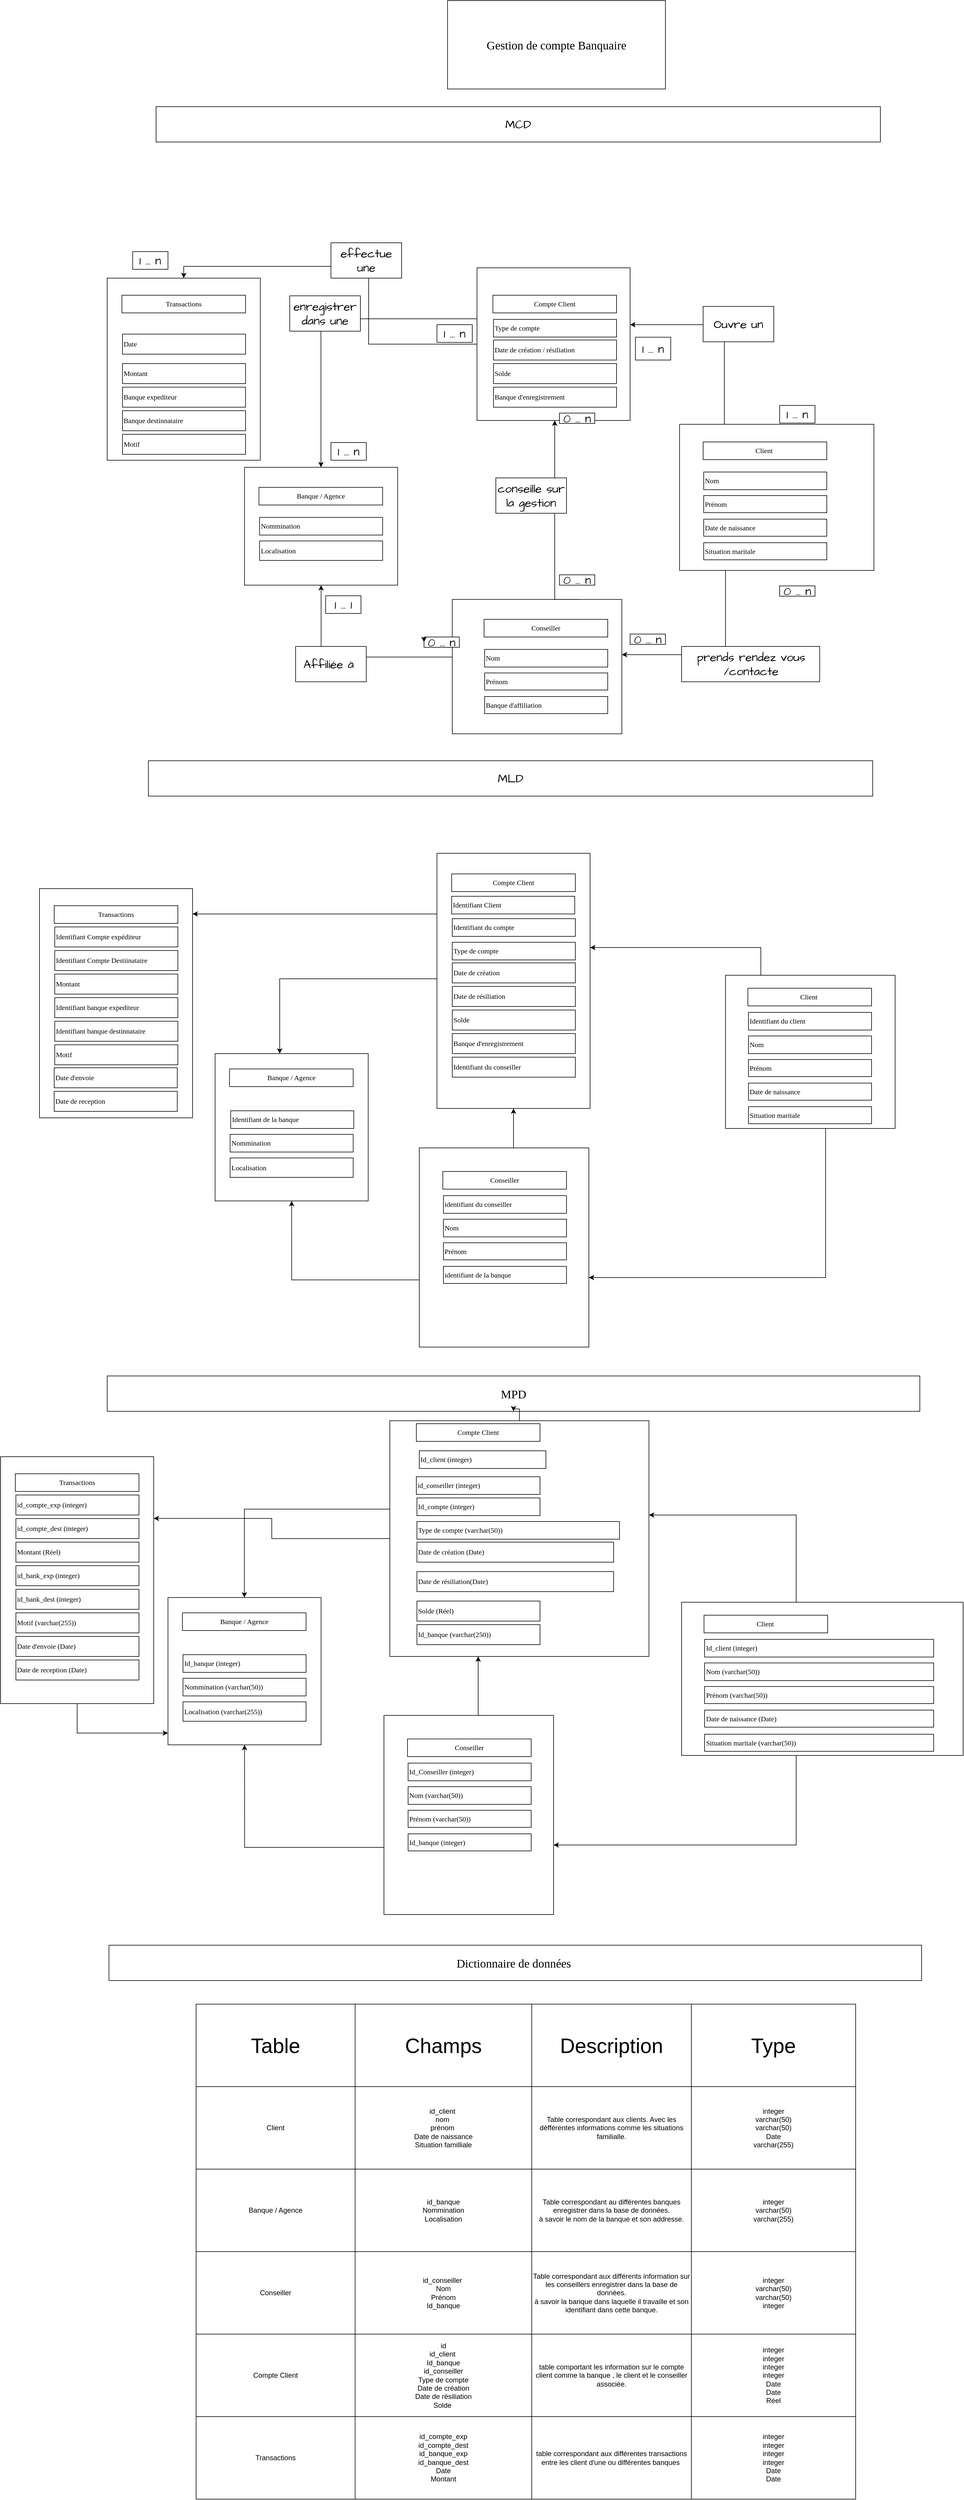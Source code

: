 <mxfile version="22.0.3" type="device">
  <diagram name="Page-1" id="zSlbWLtohsy82lPIaHCv">
    <mxGraphModel dx="3217" dy="2642" grid="1" gridSize="10" guides="1" tooltips="1" connect="1" arrows="1" fold="1" page="1" pageScale="1" pageWidth="827" pageHeight="1169" math="0" shadow="0">
      <root>
        <mxCell id="0" />
        <mxCell id="1" parent="0" />
        <mxCell id="2LoijQER2AwYKau-_3pd-1" value="" style="rounded=0;whiteSpace=wrap;html=1;align=left;" parent="1" vertex="1">
          <mxGeometry x="263.25" y="152" width="260" height="200" as="geometry" />
        </mxCell>
        <mxCell id="2LoijQER2AwYKau-_3pd-2" value="Banque / Agence" style="rounded=0;whiteSpace=wrap;html=1;fontFamily=Verdana;" parent="1" vertex="1">
          <mxGeometry x="287.75" y="186" width="210" height="30" as="geometry" />
        </mxCell>
        <mxCell id="2LoijQER2AwYKau-_3pd-4" value="Nommination" style="rounded=0;whiteSpace=wrap;html=1;align=left;fontFamily=Verdana;" parent="1" vertex="1">
          <mxGeometry x="288.75" y="237" width="209" height="30" as="geometry" />
        </mxCell>
        <mxCell id="2LoijQER2AwYKau-_3pd-5" value="Localisation" style="rounded=0;whiteSpace=wrap;html=1;align=left;fontFamily=Verdana;" parent="1" vertex="1">
          <mxGeometry x="288.75" y="277" width="209" height="33" as="geometry" />
        </mxCell>
        <mxCell id="2LoijQER2AwYKau-_3pd-6" value="" style="rounded=0;whiteSpace=wrap;html=1;align=left;" parent="1" vertex="1">
          <mxGeometry x="1002" y="79" width="330" height="248" as="geometry" />
        </mxCell>
        <mxCell id="2LoijQER2AwYKau-_3pd-8" value="Client&amp;nbsp;" style="rounded=0;whiteSpace=wrap;html=1;fontFamily=Verdana;" parent="1" vertex="1">
          <mxGeometry x="1042" y="109" width="210" height="30" as="geometry" />
        </mxCell>
        <mxCell id="2LoijQER2AwYKau-_3pd-10" value="Nom" style="rounded=0;whiteSpace=wrap;html=1;align=left;fontFamily=Verdana;" parent="1" vertex="1">
          <mxGeometry x="1043" y="160" width="209" height="30" as="geometry" />
        </mxCell>
        <mxCell id="2LoijQER2AwYKau-_3pd-12" value="Prénom" style="rounded=0;whiteSpace=wrap;html=1;align=left;fontFamily=Verdana;" parent="1" vertex="1">
          <mxGeometry x="1043" y="200" width="209" height="29" as="geometry" />
        </mxCell>
        <mxCell id="2LoijQER2AwYKau-_3pd-24" value="MLD" style="rounded=0;whiteSpace=wrap;html=1;hachureGap=4;fontFamily=Architects Daughter;fontSource=https%3A%2F%2Ffonts.googleapis.com%2Fcss%3Ffamily%3DArchitects%2BDaughter;fontSize=20;" parent="1" vertex="1">
          <mxGeometry x="100" y="650" width="1230" height="60" as="geometry" />
        </mxCell>
        <mxCell id="2LoijQER2AwYKau-_3pd-68" value="MPD" style="rounded=0;whiteSpace=wrap;html=1;hachureGap=4;fontFamily=Verdana;fontSize=20;" parent="1" vertex="1">
          <mxGeometry x="30" y="1694" width="1380" height="60" as="geometry" />
        </mxCell>
        <mxCell id="2LoijQER2AwYKau-_3pd-103" value="Gestion de compte Banquaire" style="rounded=0;whiteSpace=wrap;html=1;hachureGap=4;fontFamily=Verdana;fontSize=20;" parent="1" vertex="1">
          <mxGeometry x="608" y="-640" width="370" height="150" as="geometry" />
        </mxCell>
        <mxCell id="2LoijQER2AwYKau-_3pd-104" value="" style="shape=table;startSize=0;container=1;collapsible=0;childLayout=tableLayout;" parent="1" vertex="1">
          <mxGeometry x="181" y="2760" width="1120" height="840" as="geometry" />
        </mxCell>
        <mxCell id="2LoijQER2AwYKau-_3pd-105" value="" style="shape=tableRow;horizontal=0;startSize=0;swimlaneHead=0;swimlaneBody=0;strokeColor=inherit;top=0;left=0;bottom=0;right=0;collapsible=0;dropTarget=0;fillColor=none;points=[[0,0.5],[1,0.5]];portConstraint=eastwest;" parent="2LoijQER2AwYKau-_3pd-104" vertex="1">
          <mxGeometry width="1120" height="140" as="geometry" />
        </mxCell>
        <mxCell id="2LoijQER2AwYKau-_3pd-106" value="Table" style="shape=partialRectangle;html=1;whiteSpace=wrap;connectable=0;strokeColor=inherit;overflow=hidden;fillColor=none;top=0;left=0;bottom=0;right=0;pointerEvents=1;fontSize=35;" parent="2LoijQER2AwYKau-_3pd-105" vertex="1">
          <mxGeometry width="270" height="140" as="geometry">
            <mxRectangle width="270" height="140" as="alternateBounds" />
          </mxGeometry>
        </mxCell>
        <mxCell id="2LoijQER2AwYKau-_3pd-107" value="Champs" style="shape=partialRectangle;html=1;whiteSpace=wrap;connectable=0;strokeColor=inherit;overflow=hidden;fillColor=none;top=0;left=0;bottom=0;right=0;pointerEvents=1;fontSize=35;" parent="2LoijQER2AwYKau-_3pd-105" vertex="1">
          <mxGeometry x="270" width="300" height="140" as="geometry">
            <mxRectangle width="300" height="140" as="alternateBounds" />
          </mxGeometry>
        </mxCell>
        <mxCell id="2LoijQER2AwYKau-_3pd-108" value="Description" style="shape=partialRectangle;html=1;whiteSpace=wrap;connectable=0;strokeColor=inherit;overflow=hidden;fillColor=none;top=0;left=0;bottom=0;right=0;pointerEvents=1;fontSize=35;" parent="2LoijQER2AwYKau-_3pd-105" vertex="1">
          <mxGeometry x="570" width="271" height="140" as="geometry">
            <mxRectangle width="271" height="140" as="alternateBounds" />
          </mxGeometry>
        </mxCell>
        <mxCell id="2LoijQER2AwYKau-_3pd-109" value="Type" style="shape=partialRectangle;html=1;whiteSpace=wrap;connectable=0;strokeColor=inherit;overflow=hidden;fillColor=none;top=0;left=0;bottom=0;right=0;pointerEvents=1;fontSize=35;" parent="2LoijQER2AwYKau-_3pd-105" vertex="1">
          <mxGeometry x="841" width="279" height="140" as="geometry">
            <mxRectangle width="279" height="140" as="alternateBounds" />
          </mxGeometry>
        </mxCell>
        <mxCell id="2LoijQER2AwYKau-_3pd-110" value="" style="shape=tableRow;horizontal=0;startSize=0;swimlaneHead=0;swimlaneBody=0;strokeColor=inherit;top=0;left=0;bottom=0;right=0;collapsible=0;dropTarget=0;fillColor=none;points=[[0,0.5],[1,0.5]];portConstraint=eastwest;" parent="2LoijQER2AwYKau-_3pd-104" vertex="1">
          <mxGeometry y="140" width="1120" height="140" as="geometry" />
        </mxCell>
        <mxCell id="2LoijQER2AwYKau-_3pd-111" value="Client" style="shape=partialRectangle;html=1;whiteSpace=wrap;connectable=0;strokeColor=inherit;overflow=hidden;fillColor=none;top=0;left=0;bottom=0;right=0;pointerEvents=1;" parent="2LoijQER2AwYKau-_3pd-110" vertex="1">
          <mxGeometry width="270" height="140" as="geometry">
            <mxRectangle width="270" height="140" as="alternateBounds" />
          </mxGeometry>
        </mxCell>
        <mxCell id="2LoijQER2AwYKau-_3pd-112" value="id_client&amp;nbsp;&lt;br&gt;nom&amp;nbsp;&lt;br&gt;prénom&amp;nbsp;&lt;br&gt;Date de naissance&lt;br&gt;Situation familliale" style="shape=partialRectangle;html=1;whiteSpace=wrap;connectable=0;strokeColor=inherit;overflow=hidden;fillColor=none;top=0;left=0;bottom=0;right=0;pointerEvents=1;" parent="2LoijQER2AwYKau-_3pd-110" vertex="1">
          <mxGeometry x="270" width="300" height="140" as="geometry">
            <mxRectangle width="300" height="140" as="alternateBounds" />
          </mxGeometry>
        </mxCell>
        <mxCell id="2LoijQER2AwYKau-_3pd-113" value="Table correspondant aux clients. Avec les défférentes informations comme les situations familialle." style="shape=partialRectangle;html=1;whiteSpace=wrap;connectable=0;strokeColor=inherit;overflow=hidden;fillColor=none;top=0;left=0;bottom=0;right=0;pointerEvents=1;" parent="2LoijQER2AwYKau-_3pd-110" vertex="1">
          <mxGeometry x="570" width="271" height="140" as="geometry">
            <mxRectangle width="271" height="140" as="alternateBounds" />
          </mxGeometry>
        </mxCell>
        <mxCell id="2LoijQER2AwYKau-_3pd-114" value="integer&lt;br&gt;varchar(50)&lt;br&gt;varchar(50)&lt;br&gt;Date&lt;br&gt;varchar(255)" style="shape=partialRectangle;html=1;whiteSpace=wrap;connectable=0;strokeColor=inherit;overflow=hidden;fillColor=none;top=0;left=0;bottom=0;right=0;pointerEvents=1;" parent="2LoijQER2AwYKau-_3pd-110" vertex="1">
          <mxGeometry x="841" width="279" height="140" as="geometry">
            <mxRectangle width="279" height="140" as="alternateBounds" />
          </mxGeometry>
        </mxCell>
        <mxCell id="2LoijQER2AwYKau-_3pd-115" value="" style="shape=tableRow;horizontal=0;startSize=0;swimlaneHead=0;swimlaneBody=0;strokeColor=inherit;top=0;left=0;bottom=0;right=0;collapsible=0;dropTarget=0;fillColor=none;points=[[0,0.5],[1,0.5]];portConstraint=eastwest;" parent="2LoijQER2AwYKau-_3pd-104" vertex="1">
          <mxGeometry y="280" width="1120" height="140" as="geometry" />
        </mxCell>
        <mxCell id="2LoijQER2AwYKau-_3pd-116" value="Banque / Agence" style="shape=partialRectangle;html=1;whiteSpace=wrap;connectable=0;strokeColor=inherit;overflow=hidden;fillColor=none;top=0;left=0;bottom=0;right=0;pointerEvents=1;" parent="2LoijQER2AwYKau-_3pd-115" vertex="1">
          <mxGeometry width="270" height="140" as="geometry">
            <mxRectangle width="270" height="140" as="alternateBounds" />
          </mxGeometry>
        </mxCell>
        <mxCell id="2LoijQER2AwYKau-_3pd-117" value="id_banque&lt;br&gt;Nommination&lt;br&gt;Localisation" style="shape=partialRectangle;html=1;whiteSpace=wrap;connectable=0;strokeColor=inherit;overflow=hidden;fillColor=none;top=0;left=0;bottom=0;right=0;pointerEvents=1;" parent="2LoijQER2AwYKau-_3pd-115" vertex="1">
          <mxGeometry x="270" width="300" height="140" as="geometry">
            <mxRectangle width="300" height="140" as="alternateBounds" />
          </mxGeometry>
        </mxCell>
        <mxCell id="2LoijQER2AwYKau-_3pd-118" value="Table correspondant au différentes banques enregistrer dans la base de données.&lt;br&gt;à savoir le nom de la banque et son addresse." style="shape=partialRectangle;html=1;whiteSpace=wrap;connectable=0;strokeColor=inherit;overflow=hidden;fillColor=none;top=0;left=0;bottom=0;right=0;pointerEvents=1;" parent="2LoijQER2AwYKau-_3pd-115" vertex="1">
          <mxGeometry x="570" width="271" height="140" as="geometry">
            <mxRectangle width="271" height="140" as="alternateBounds" />
          </mxGeometry>
        </mxCell>
        <mxCell id="2LoijQER2AwYKau-_3pd-119" value="integer&lt;br&gt;varchar(50)&lt;br&gt;varchar(255)" style="shape=partialRectangle;html=1;whiteSpace=wrap;connectable=0;strokeColor=inherit;overflow=hidden;fillColor=none;top=0;left=0;bottom=0;right=0;pointerEvents=1;" parent="2LoijQER2AwYKau-_3pd-115" vertex="1">
          <mxGeometry x="841" width="279" height="140" as="geometry">
            <mxRectangle width="279" height="140" as="alternateBounds" />
          </mxGeometry>
        </mxCell>
        <mxCell id="2LoijQER2AwYKau-_3pd-120" value="" style="shape=tableRow;horizontal=0;startSize=0;swimlaneHead=0;swimlaneBody=0;strokeColor=inherit;top=0;left=0;bottom=0;right=0;collapsible=0;dropTarget=0;fillColor=none;points=[[0,0.5],[1,0.5]];portConstraint=eastwest;" parent="2LoijQER2AwYKau-_3pd-104" vertex="1">
          <mxGeometry y="420" width="1120" height="140" as="geometry" />
        </mxCell>
        <mxCell id="2LoijQER2AwYKau-_3pd-121" value="Conseiller" style="shape=partialRectangle;html=1;whiteSpace=wrap;connectable=0;strokeColor=inherit;overflow=hidden;fillColor=none;top=0;left=0;bottom=0;right=0;pointerEvents=1;" parent="2LoijQER2AwYKau-_3pd-120" vertex="1">
          <mxGeometry width="270" height="140" as="geometry">
            <mxRectangle width="270" height="140" as="alternateBounds" />
          </mxGeometry>
        </mxCell>
        <mxCell id="2LoijQER2AwYKau-_3pd-122" value="id_conseiller&amp;nbsp;&lt;br&gt;Nom&lt;br&gt;Prénom&lt;br&gt;Id_banque" style="shape=partialRectangle;html=1;whiteSpace=wrap;connectable=0;strokeColor=inherit;overflow=hidden;fillColor=none;top=0;left=0;bottom=0;right=0;pointerEvents=1;" parent="2LoijQER2AwYKau-_3pd-120" vertex="1">
          <mxGeometry x="270" width="300" height="140" as="geometry">
            <mxRectangle width="300" height="140" as="alternateBounds" />
          </mxGeometry>
        </mxCell>
        <mxCell id="2LoijQER2AwYKau-_3pd-123" value="Table correspondant aux différents information sur les conseillers enregistrer dans la base de données.&lt;br&gt;à savoir la banque dans laquelle il travaille et son identifiant dans cette banque." style="shape=partialRectangle;html=1;whiteSpace=wrap;connectable=0;strokeColor=inherit;overflow=hidden;fillColor=none;top=0;left=0;bottom=0;right=0;pointerEvents=1;" parent="2LoijQER2AwYKau-_3pd-120" vertex="1">
          <mxGeometry x="570" width="271" height="140" as="geometry">
            <mxRectangle width="271" height="140" as="alternateBounds" />
          </mxGeometry>
        </mxCell>
        <mxCell id="2LoijQER2AwYKau-_3pd-124" value="integer&lt;br&gt;varchar(50)&lt;br&gt;varchar(50)&lt;br&gt;integer" style="shape=partialRectangle;html=1;whiteSpace=wrap;connectable=0;strokeColor=inherit;overflow=hidden;fillColor=none;top=0;left=0;bottom=0;right=0;pointerEvents=1;" parent="2LoijQER2AwYKau-_3pd-120" vertex="1">
          <mxGeometry x="841" width="279" height="140" as="geometry">
            <mxRectangle width="279" height="140" as="alternateBounds" />
          </mxGeometry>
        </mxCell>
        <mxCell id="2LoijQER2AwYKau-_3pd-125" value="" style="shape=tableRow;horizontal=0;startSize=0;swimlaneHead=0;swimlaneBody=0;strokeColor=inherit;top=0;left=0;bottom=0;right=0;collapsible=0;dropTarget=0;fillColor=none;points=[[0,0.5],[1,0.5]];portConstraint=eastwest;" parent="2LoijQER2AwYKau-_3pd-104" vertex="1">
          <mxGeometry y="560" width="1120" height="140" as="geometry" />
        </mxCell>
        <mxCell id="2LoijQER2AwYKau-_3pd-126" value="Compte Client" style="shape=partialRectangle;html=1;whiteSpace=wrap;connectable=0;strokeColor=inherit;overflow=hidden;fillColor=none;top=0;left=0;bottom=0;right=0;pointerEvents=1;" parent="2LoijQER2AwYKau-_3pd-125" vertex="1">
          <mxGeometry width="270" height="140" as="geometry">
            <mxRectangle width="270" height="140" as="alternateBounds" />
          </mxGeometry>
        </mxCell>
        <mxCell id="2LoijQER2AwYKau-_3pd-127" value="id&lt;br&gt;id_client&amp;nbsp;&lt;br style=&quot;border-color: var(--border-color);&quot;&gt;Id_banque&lt;br&gt;id_conseiller&lt;br style=&quot;border-color: var(--border-color);&quot;&gt;Type de compte&lt;br style=&quot;border-color: var(--border-color);&quot;&gt;Date de création&lt;br style=&quot;border-color: var(--border-color);&quot;&gt;Date de résiliation&lt;br style=&quot;border-color: var(--border-color);&quot;&gt;Solde&amp;nbsp;" style="shape=partialRectangle;html=1;whiteSpace=wrap;connectable=0;strokeColor=inherit;overflow=hidden;fillColor=none;top=0;left=0;bottom=0;right=0;pointerEvents=1;" parent="2LoijQER2AwYKau-_3pd-125" vertex="1">
          <mxGeometry x="270" width="300" height="140" as="geometry">
            <mxRectangle width="300" height="140" as="alternateBounds" />
          </mxGeometry>
        </mxCell>
        <mxCell id="2LoijQER2AwYKau-_3pd-128" value="table comportant les information sur le compte client comme la banque , le client et le conseiller associée." style="shape=partialRectangle;html=1;whiteSpace=wrap;connectable=0;strokeColor=inherit;overflow=hidden;fillColor=none;top=0;left=0;bottom=0;right=0;pointerEvents=1;" parent="2LoijQER2AwYKau-_3pd-125" vertex="1">
          <mxGeometry x="570" width="271" height="140" as="geometry">
            <mxRectangle width="271" height="140" as="alternateBounds" />
          </mxGeometry>
        </mxCell>
        <mxCell id="2LoijQER2AwYKau-_3pd-129" value="integer&lt;br&gt;integer&lt;br&gt;integer&lt;br&gt;integer&lt;br&gt;Date&lt;br&gt;Date&lt;br&gt;Réel" style="shape=partialRectangle;html=1;whiteSpace=wrap;connectable=0;strokeColor=inherit;overflow=hidden;fillColor=none;top=0;left=0;bottom=0;right=0;pointerEvents=1;" parent="2LoijQER2AwYKau-_3pd-125" vertex="1">
          <mxGeometry x="841" width="279" height="140" as="geometry">
            <mxRectangle width="279" height="140" as="alternateBounds" />
          </mxGeometry>
        </mxCell>
        <mxCell id="2LoijQER2AwYKau-_3pd-435" style="shape=tableRow;horizontal=0;startSize=0;swimlaneHead=0;swimlaneBody=0;strokeColor=inherit;top=0;left=0;bottom=0;right=0;collapsible=0;dropTarget=0;fillColor=none;points=[[0,0.5],[1,0.5]];portConstraint=eastwest;" parent="2LoijQER2AwYKau-_3pd-104" vertex="1">
          <mxGeometry y="700" width="1120" height="140" as="geometry" />
        </mxCell>
        <mxCell id="2LoijQER2AwYKau-_3pd-436" value="Transactions" style="shape=partialRectangle;html=1;whiteSpace=wrap;connectable=0;strokeColor=inherit;overflow=hidden;fillColor=none;top=0;left=0;bottom=0;right=0;pointerEvents=1;" parent="2LoijQER2AwYKau-_3pd-435" vertex="1">
          <mxGeometry width="270" height="140" as="geometry">
            <mxRectangle width="270" height="140" as="alternateBounds" />
          </mxGeometry>
        </mxCell>
        <mxCell id="2LoijQER2AwYKau-_3pd-437" value="id_compte_exp&lt;br&gt;id_compte_dest&lt;br&gt;id_banque_exp&lt;br&gt;id_banque_dest&lt;br&gt;Date&lt;br&gt;Montant" style="shape=partialRectangle;html=1;whiteSpace=wrap;connectable=0;strokeColor=inherit;overflow=hidden;fillColor=none;top=0;left=0;bottom=0;right=0;pointerEvents=1;" parent="2LoijQER2AwYKau-_3pd-435" vertex="1">
          <mxGeometry x="270" width="300" height="140" as="geometry">
            <mxRectangle width="300" height="140" as="alternateBounds" />
          </mxGeometry>
        </mxCell>
        <mxCell id="2LoijQER2AwYKau-_3pd-438" value="table correspondant aux différentes transactions entre les client d&#39;une ou différentes banques&amp;nbsp;" style="shape=partialRectangle;html=1;whiteSpace=wrap;connectable=0;strokeColor=inherit;overflow=hidden;fillColor=none;top=0;left=0;bottom=0;right=0;pointerEvents=1;" parent="2LoijQER2AwYKau-_3pd-435" vertex="1">
          <mxGeometry x="570" width="271" height="140" as="geometry">
            <mxRectangle width="271" height="140" as="alternateBounds" />
          </mxGeometry>
        </mxCell>
        <mxCell id="2LoijQER2AwYKau-_3pd-439" value="integer&lt;br&gt;integer&lt;br&gt;integer&lt;br&gt;integer&lt;br style=&quot;border-color: var(--border-color);&quot;&gt;Date&lt;br style=&quot;border-color: var(--border-color);&quot;&gt;Date" style="shape=partialRectangle;html=1;whiteSpace=wrap;connectable=0;strokeColor=inherit;overflow=hidden;fillColor=none;top=0;left=0;bottom=0;right=0;pointerEvents=1;" parent="2LoijQER2AwYKau-_3pd-435" vertex="1">
          <mxGeometry x="841" width="279" height="140" as="geometry">
            <mxRectangle width="279" height="140" as="alternateBounds" />
          </mxGeometry>
        </mxCell>
        <mxCell id="2LoijQER2AwYKau-_3pd-142" style="edgeStyle=orthogonalEdgeStyle;rounded=0;orthogonalLoop=1;jettySize=auto;html=1;entryX=0.5;entryY=1;entryDx=0;entryDy=0;" parent="1" source="2LoijQER2AwYKau-_3pd-135" target="2LoijQER2AwYKau-_3pd-1" edge="1">
          <mxGeometry relative="1" as="geometry">
            <Array as="points">
              <mxPoint x="393" y="474" />
            </Array>
          </mxGeometry>
        </mxCell>
        <mxCell id="2LoijQER2AwYKau-_3pd-152" style="edgeStyle=orthogonalEdgeStyle;rounded=0;orthogonalLoop=1;jettySize=auto;html=1;exitX=0.75;exitY=0;exitDx=0;exitDy=0;" parent="1" source="2LoijQER2AwYKau-_3pd-135" target="2LoijQER2AwYKau-_3pd-144" edge="1">
          <mxGeometry relative="1" as="geometry">
            <Array as="points">
              <mxPoint x="790" y="376" />
            </Array>
          </mxGeometry>
        </mxCell>
        <mxCell id="2LoijQER2AwYKau-_3pd-135" value="" style="rounded=0;whiteSpace=wrap;html=1;align=left;" parent="1" vertex="1">
          <mxGeometry x="616" y="376.25" width="288" height="228" as="geometry" />
        </mxCell>
        <mxCell id="2LoijQER2AwYKau-_3pd-136" value="Conseiller" style="rounded=0;whiteSpace=wrap;html=1;fontFamily=Verdana;" parent="1" vertex="1">
          <mxGeometry x="670" y="410" width="210" height="30" as="geometry" />
        </mxCell>
        <mxCell id="2LoijQER2AwYKau-_3pd-138" value="Nom" style="rounded=0;whiteSpace=wrap;html=1;align=left;fontFamily=Verdana;" parent="1" vertex="1">
          <mxGeometry x="671" y="461" width="209" height="30" as="geometry" />
        </mxCell>
        <mxCell id="2LoijQER2AwYKau-_3pd-139" value="Prénom" style="rounded=0;whiteSpace=wrap;html=1;align=left;fontFamily=Verdana;" parent="1" vertex="1">
          <mxGeometry x="671" y="501" width="209" height="29" as="geometry" />
        </mxCell>
        <mxCell id="2LoijQER2AwYKau-_3pd-140" style="edgeStyle=orthogonalEdgeStyle;rounded=0;orthogonalLoop=1;jettySize=auto;html=1;" parent="1" source="2LoijQER2AwYKau-_3pd-6" target="2LoijQER2AwYKau-_3pd-135" edge="1">
          <mxGeometry relative="1" as="geometry">
            <Array as="points">
              <mxPoint x="1080" y="470" />
            </Array>
          </mxGeometry>
        </mxCell>
        <mxCell id="2LoijQER2AwYKau-_3pd-141" value="prends rendez vous /contacte" style="rounded=0;whiteSpace=wrap;html=1;hachureGap=4;fontFamily=Architects Daughter;fontSource=https%3A%2F%2Ffonts.googleapis.com%2Fcss%3Ffamily%3DArchitects%2BDaughter;fontSize=20;" parent="1" vertex="1">
          <mxGeometry x="1005.5" y="456" width="234.5" height="60" as="geometry" />
        </mxCell>
        <mxCell id="2LoijQER2AwYKau-_3pd-143" value="Affiliée à&amp;nbsp;" style="rounded=0;whiteSpace=wrap;html=1;hachureGap=4;fontFamily=Architects Daughter;fontSource=https%3A%2F%2Ffonts.googleapis.com%2Fcss%3Ffamily%3DArchitects%2BDaughter;fontSize=20;" parent="1" vertex="1">
          <mxGeometry x="350" y="456" width="120" height="60" as="geometry" />
        </mxCell>
        <mxCell id="2LoijQER2AwYKau-_3pd-150" style="edgeStyle=orthogonalEdgeStyle;rounded=0;orthogonalLoop=1;jettySize=auto;html=1;exitX=0;exitY=0.5;exitDx=0;exitDy=0;" parent="1" source="2LoijQER2AwYKau-_3pd-144" target="2LoijQER2AwYKau-_3pd-1" edge="1">
          <mxGeometry relative="1" as="geometry">
            <Array as="points">
              <mxPoint x="660" y="-100" />
              <mxPoint x="393" y="-100" />
            </Array>
          </mxGeometry>
        </mxCell>
        <mxCell id="2LoijQER2AwYKau-_3pd-144" value="" style="rounded=0;whiteSpace=wrap;html=1;align=left;" parent="1" vertex="1">
          <mxGeometry x="658" y="-186.5" width="260" height="259" as="geometry" />
        </mxCell>
        <mxCell id="2LoijQER2AwYKau-_3pd-406" style="edgeStyle=orthogonalEdgeStyle;rounded=0;orthogonalLoop=1;jettySize=auto;html=1;entryX=0.5;entryY=0;entryDx=0;entryDy=0;" parent="1" source="2LoijQER2AwYKau-_3pd-144" target="2LoijQER2AwYKau-_3pd-395" edge="1">
          <mxGeometry relative="1" as="geometry" />
        </mxCell>
        <mxCell id="2LoijQER2AwYKau-_3pd-145" value="Compte Client" style="rounded=0;whiteSpace=wrap;html=1;fontFamily=Verdana;" parent="1" vertex="1">
          <mxGeometry x="685" y="-140" width="210" height="30" as="geometry" />
        </mxCell>
        <mxCell id="2LoijQER2AwYKau-_3pd-146" value="Type de compte&amp;nbsp;" style="rounded=0;whiteSpace=wrap;html=1;align=left;fontFamily=Verdana;" parent="1" vertex="1">
          <mxGeometry x="686" y="-99" width="209" height="30" as="geometry" />
        </mxCell>
        <mxCell id="2LoijQER2AwYKau-_3pd-147" value="Date de création / résiliation" style="rounded=0;whiteSpace=wrap;html=1;align=left;fontFamily=Verdana;" parent="1" vertex="1">
          <mxGeometry x="686" y="-64" width="209" height="34" as="geometry" />
        </mxCell>
        <mxCell id="2LoijQER2AwYKau-_3pd-148" style="edgeStyle=orthogonalEdgeStyle;rounded=0;orthogonalLoop=1;jettySize=auto;html=1;" parent="1" source="2LoijQER2AwYKau-_3pd-6" target="2LoijQER2AwYKau-_3pd-144" edge="1">
          <mxGeometry relative="1" as="geometry">
            <mxPoint x="1078.0" y="102" as="sourcePoint" />
            <mxPoint x="934" y="-90" as="targetPoint" />
            <Array as="points">
              <mxPoint x="1078" y="-90" />
            </Array>
          </mxGeometry>
        </mxCell>
        <mxCell id="2LoijQER2AwYKau-_3pd-149" value="Ouvre un" style="rounded=0;whiteSpace=wrap;html=1;hachureGap=4;fontFamily=Architects Daughter;fontSource=https%3A%2F%2Ffonts.googleapis.com%2Fcss%3Ffamily%3DArchitects%2BDaughter;fontSize=20;" parent="1" vertex="1">
          <mxGeometry x="1042" y="-121" width="120" height="60" as="geometry" />
        </mxCell>
        <mxCell id="2LoijQER2AwYKau-_3pd-151" value="enregistrer dans une" style="rounded=0;whiteSpace=wrap;html=1;hachureGap=4;fontFamily=Architects Daughter;fontSource=https%3A%2F%2Ffonts.googleapis.com%2Fcss%3Ffamily%3DArchitects%2BDaughter;fontSize=20;" parent="1" vertex="1">
          <mxGeometry x="340" y="-139" width="120" height="60" as="geometry" />
        </mxCell>
        <mxCell id="2LoijQER2AwYKau-_3pd-153" value="conseille sur la gestion" style="rounded=0;whiteSpace=wrap;html=1;hachureGap=4;fontFamily=Architects Daughter;fontSource=https%3A%2F%2Ffonts.googleapis.com%2Fcss%3Ffamily%3DArchitects%2BDaughter;fontSize=20;" parent="1" vertex="1">
          <mxGeometry x="690" y="170" width="120" height="60" as="geometry" />
        </mxCell>
        <mxCell id="2LoijQER2AwYKau-_3pd-154" value="MCD" style="rounded=0;whiteSpace=wrap;html=1;hachureGap=4;fontFamily=Architects Daughter;fontSource=https%3A%2F%2Ffonts.googleapis.com%2Fcss%3Ffamily%3DArchitects%2BDaughter;fontSize=20;" parent="1" vertex="1">
          <mxGeometry x="113" y="-460" width="1230" height="60" as="geometry" />
        </mxCell>
        <mxCell id="2LoijQER2AwYKau-_3pd-155" value="Date de naissance" style="rounded=0;whiteSpace=wrap;html=1;align=left;fontFamily=Verdana;" parent="1" vertex="1">
          <mxGeometry x="1043" y="240" width="209" height="29" as="geometry" />
        </mxCell>
        <mxCell id="2LoijQER2AwYKau-_3pd-156" value="Banque d&#39;affiliation" style="rounded=0;whiteSpace=wrap;html=1;align=left;fontFamily=Verdana;" parent="1" vertex="1">
          <mxGeometry x="671" y="541" width="209" height="29" as="geometry" />
        </mxCell>
        <mxCell id="2LoijQER2AwYKau-_3pd-157" value="Solde" style="rounded=0;whiteSpace=wrap;html=1;align=left;fontFamily=Verdana;" parent="1" vertex="1">
          <mxGeometry x="686" y="-24" width="209" height="34" as="geometry" />
        </mxCell>
        <mxCell id="2LoijQER2AwYKau-_3pd-158" value="1 ... n" style="rounded=0;whiteSpace=wrap;html=1;hachureGap=4;fontFamily=Architects Daughter;fontSource=https%3A%2F%2Ffonts.googleapis.com%2Fcss%3Ffamily%3DArchitects%2BDaughter;fontSize=20;" parent="1" vertex="1">
          <mxGeometry x="1172" y="47" width="60" height="30" as="geometry" />
        </mxCell>
        <mxCell id="2LoijQER2AwYKau-_3pd-159" value="1 ... n" style="rounded=0;whiteSpace=wrap;html=1;hachureGap=4;fontFamily=Architects Daughter;fontSource=https%3A%2F%2Ffonts.googleapis.com%2Fcss%3Ffamily%3DArchitects%2BDaughter;fontSize=20;" parent="1" vertex="1">
          <mxGeometry x="927" y="-68.75" width="60" height="38.75" as="geometry" />
        </mxCell>
        <mxCell id="2LoijQER2AwYKau-_3pd-162" value="0 ... n" style="rounded=0;whiteSpace=wrap;html=1;hachureGap=4;fontFamily=Architects Daughter;fontSource=https%3A%2F%2Ffonts.googleapis.com%2Fcss%3Ffamily%3DArchitects%2BDaughter;fontSize=20;" parent="1" vertex="1">
          <mxGeometry x="1172" y="353.25" width="60" height="17.5" as="geometry" />
        </mxCell>
        <mxCell id="2LoijQER2AwYKau-_3pd-163" value="0 ... n" style="rounded=0;whiteSpace=wrap;html=1;hachureGap=4;fontFamily=Architects Daughter;fontSource=https%3A%2F%2Ffonts.googleapis.com%2Fcss%3Ffamily%3DArchitects%2BDaughter;fontSize=20;" parent="1" vertex="1">
          <mxGeometry x="918" y="435" width="60" height="17.5" as="geometry" />
        </mxCell>
        <mxCell id="2LoijQER2AwYKau-_3pd-164" value="0 ... n" style="rounded=0;whiteSpace=wrap;html=1;hachureGap=4;fontFamily=Architects Daughter;fontSource=https%3A%2F%2Ffonts.googleapis.com%2Fcss%3Ffamily%3DArchitects%2BDaughter;fontSize=20;" parent="1" vertex="1">
          <mxGeometry x="798" y="334.5" width="60" height="17.5" as="geometry" />
        </mxCell>
        <mxCell id="2LoijQER2AwYKau-_3pd-165" value="0 ... n" style="rounded=0;whiteSpace=wrap;html=1;hachureGap=4;fontFamily=Architects Daughter;fontSource=https%3A%2F%2Ffonts.googleapis.com%2Fcss%3Ffamily%3DArchitects%2BDaughter;fontSize=20;" parent="1" vertex="1">
          <mxGeometry x="798" y="60" width="60" height="17.5" as="geometry" />
        </mxCell>
        <mxCell id="2LoijQER2AwYKau-_3pd-166" value="0 ... n" style="rounded=0;whiteSpace=wrap;html=1;hachureGap=4;fontFamily=Architects Daughter;fontSource=https%3A%2F%2Ffonts.googleapis.com%2Fcss%3Ffamily%3DArchitects%2BDaughter;fontSize=20;" parent="1" vertex="1">
          <mxGeometry x="568" y="440" width="60" height="17.5" as="geometry" />
        </mxCell>
        <mxCell id="2LoijQER2AwYKau-_3pd-167" value="1 ... 1" style="rounded=0;whiteSpace=wrap;html=1;hachureGap=4;fontFamily=Architects Daughter;fontSource=https%3A%2F%2Ffonts.googleapis.com%2Fcss%3Ffamily%3DArchitects%2BDaughter;fontSize=20;" parent="1" vertex="1">
          <mxGeometry x="401" y="370" width="60" height="30" as="geometry" />
        </mxCell>
        <mxCell id="2LoijQER2AwYKau-_3pd-168" value="1 ... n" style="rounded=0;whiteSpace=wrap;html=1;hachureGap=4;fontFamily=Architects Daughter;fontSource=https%3A%2F%2Ffonts.googleapis.com%2Fcss%3Ffamily%3DArchitects%2BDaughter;fontSize=20;" parent="1" vertex="1">
          <mxGeometry x="590" y="-90" width="60" height="30" as="geometry" />
        </mxCell>
        <mxCell id="2LoijQER2AwYKau-_3pd-169" value="1 ... n" style="rounded=0;whiteSpace=wrap;html=1;hachureGap=4;fontFamily=Architects Daughter;fontSource=https%3A%2F%2Ffonts.googleapis.com%2Fcss%3Ffamily%3DArchitects%2BDaughter;fontSize=20;" parent="1" vertex="1">
          <mxGeometry x="410" y="110" width="60" height="30" as="geometry" />
        </mxCell>
        <mxCell id="2LoijQER2AwYKau-_3pd-170" value="Banque d&#39;enregistrement" style="rounded=0;whiteSpace=wrap;html=1;align=left;fontFamily=Verdana;" parent="1" vertex="1">
          <mxGeometry x="686" y="16" width="209" height="34" as="geometry" />
        </mxCell>
        <mxCell id="2LoijQER2AwYKau-_3pd-172" value="" style="rounded=0;whiteSpace=wrap;html=1;align=left;" parent="1" vertex="1">
          <mxGeometry x="213.25" y="1147" width="260" height="250" as="geometry" />
        </mxCell>
        <mxCell id="2LoijQER2AwYKau-_3pd-173" value="Banque / Agence" style="rounded=0;whiteSpace=wrap;html=1;fontFamily=Verdana;" parent="1" vertex="1">
          <mxGeometry x="237.75" y="1173" width="210" height="30" as="geometry" />
        </mxCell>
        <mxCell id="2LoijQER2AwYKau-_3pd-174" value="Nommination" style="rounded=0;whiteSpace=wrap;html=1;align=left;fontFamily=Verdana;" parent="1" vertex="1">
          <mxGeometry x="238.75" y="1284" width="209" height="30" as="geometry" />
        </mxCell>
        <mxCell id="2LoijQER2AwYKau-_3pd-175" value="Localisation" style="rounded=0;whiteSpace=wrap;html=1;align=left;fontFamily=Verdana;" parent="1" vertex="1">
          <mxGeometry x="238.75" y="1324" width="209" height="33" as="geometry" />
        </mxCell>
        <mxCell id="2LoijQER2AwYKau-_3pd-176" value="" style="rounded=0;whiteSpace=wrap;html=1;align=left;" parent="1" vertex="1">
          <mxGeometry x="1080" y="1014" width="288" height="260" as="geometry" />
        </mxCell>
        <mxCell id="2LoijQER2AwYKau-_3pd-177" value="Client&amp;nbsp;" style="rounded=0;whiteSpace=wrap;html=1;fontFamily=Verdana;" parent="1" vertex="1">
          <mxGeometry x="1118" y="1036" width="210" height="30" as="geometry" />
        </mxCell>
        <mxCell id="2LoijQER2AwYKau-_3pd-178" value="Nom" style="rounded=0;whiteSpace=wrap;html=1;align=left;fontFamily=Verdana;" parent="1" vertex="1">
          <mxGeometry x="1119" y="1117" width="209" height="30" as="geometry" />
        </mxCell>
        <mxCell id="2LoijQER2AwYKau-_3pd-179" value="Prénom" style="rounded=0;whiteSpace=wrap;html=1;align=left;fontFamily=Verdana;" parent="1" vertex="1">
          <mxGeometry x="1119" y="1157" width="209" height="29" as="geometry" />
        </mxCell>
        <mxCell id="2LoijQER2AwYKau-_3pd-180" style="edgeStyle=orthogonalEdgeStyle;rounded=0;orthogonalLoop=1;jettySize=auto;html=1;entryX=0.5;entryY=1;entryDx=0;entryDy=0;" parent="1" source="2LoijQER2AwYKau-_3pd-182" target="2LoijQER2AwYKau-_3pd-172" edge="1">
          <mxGeometry relative="1" as="geometry">
            <Array as="points">
              <mxPoint x="343" y="1531" />
            </Array>
          </mxGeometry>
        </mxCell>
        <mxCell id="2LoijQER2AwYKau-_3pd-181" style="edgeStyle=orthogonalEdgeStyle;rounded=0;orthogonalLoop=1;jettySize=auto;html=1;exitX=0.75;exitY=0;exitDx=0;exitDy=0;" parent="1" source="2LoijQER2AwYKau-_3pd-182" target="2LoijQER2AwYKau-_3pd-190" edge="1">
          <mxGeometry relative="1" as="geometry">
            <Array as="points">
              <mxPoint x="720" y="1417" />
            </Array>
          </mxGeometry>
        </mxCell>
        <mxCell id="2LoijQER2AwYKau-_3pd-182" value="" style="rounded=0;whiteSpace=wrap;html=1;align=left;" parent="1" vertex="1">
          <mxGeometry x="560" y="1307" width="288" height="338" as="geometry" />
        </mxCell>
        <mxCell id="2LoijQER2AwYKau-_3pd-183" value="Conseiller" style="rounded=0;whiteSpace=wrap;html=1;fontFamily=Verdana;" parent="1" vertex="1">
          <mxGeometry x="600" y="1347" width="210" height="30" as="geometry" />
        </mxCell>
        <mxCell id="2LoijQER2AwYKau-_3pd-184" value="Nom" style="rounded=0;whiteSpace=wrap;html=1;align=left;fontFamily=Verdana;" parent="1" vertex="1">
          <mxGeometry x="601" y="1428" width="209" height="30" as="geometry" />
        </mxCell>
        <mxCell id="2LoijQER2AwYKau-_3pd-185" value="Prénom" style="rounded=0;whiteSpace=wrap;html=1;align=left;fontFamily=Verdana;" parent="1" vertex="1">
          <mxGeometry x="601" y="1468" width="209" height="29" as="geometry" />
        </mxCell>
        <mxCell id="2LoijQER2AwYKau-_3pd-186" style="edgeStyle=orthogonalEdgeStyle;rounded=0;orthogonalLoop=1;jettySize=auto;html=1;" parent="1" source="2LoijQER2AwYKau-_3pd-176" target="2LoijQER2AwYKau-_3pd-182" edge="1">
          <mxGeometry relative="1" as="geometry">
            <Array as="points">
              <mxPoint x="1250" y="1527" />
            </Array>
          </mxGeometry>
        </mxCell>
        <mxCell id="2LoijQER2AwYKau-_3pd-189" style="edgeStyle=orthogonalEdgeStyle;rounded=0;orthogonalLoop=1;jettySize=auto;html=1;exitX=0;exitY=0.5;exitDx=0;exitDy=0;" parent="1" source="2LoijQER2AwYKau-_3pd-190" target="2LoijQER2AwYKau-_3pd-172" edge="1">
          <mxGeometry relative="1" as="geometry">
            <Array as="points">
              <mxPoint x="590" y="1020" />
              <mxPoint x="323" y="1020" />
            </Array>
          </mxGeometry>
        </mxCell>
        <mxCell id="2LoijQER2AwYKau-_3pd-416" style="edgeStyle=orthogonalEdgeStyle;rounded=0;orthogonalLoop=1;jettySize=auto;html=1;" parent="1" source="2LoijQER2AwYKau-_3pd-190" target="2LoijQER2AwYKau-_3pd-410" edge="1">
          <mxGeometry relative="1" as="geometry">
            <Array as="points">
              <mxPoint x="500" y="910" />
              <mxPoint x="500" y="910" />
            </Array>
          </mxGeometry>
        </mxCell>
        <mxCell id="2LoijQER2AwYKau-_3pd-190" value="" style="rounded=0;whiteSpace=wrap;html=1;align=left;" parent="1" vertex="1">
          <mxGeometry x="590" y="807" width="260" height="433" as="geometry" />
        </mxCell>
        <mxCell id="2LoijQER2AwYKau-_3pd-191" value="Compte Client" style="rounded=0;whiteSpace=wrap;html=1;fontFamily=Verdana;" parent="1" vertex="1">
          <mxGeometry x="615" y="842" width="210" height="30" as="geometry" />
        </mxCell>
        <mxCell id="2LoijQER2AwYKau-_3pd-192" value="Type de compte&amp;nbsp;" style="rounded=0;whiteSpace=wrap;html=1;align=left;fontFamily=Verdana;" parent="1" vertex="1">
          <mxGeometry x="616" y="958" width="209" height="30" as="geometry" />
        </mxCell>
        <mxCell id="2LoijQER2AwYKau-_3pd-193" value="Date de création" style="rounded=0;whiteSpace=wrap;html=1;align=left;fontFamily=Verdana;" parent="1" vertex="1">
          <mxGeometry x="616" y="993" width="209" height="34" as="geometry" />
        </mxCell>
        <mxCell id="2LoijQER2AwYKau-_3pd-194" style="edgeStyle=orthogonalEdgeStyle;rounded=0;orthogonalLoop=1;jettySize=auto;html=1;" parent="1" source="2LoijQER2AwYKau-_3pd-176" target="2LoijQER2AwYKau-_3pd-190" edge="1">
          <mxGeometry relative="1" as="geometry">
            <mxPoint x="1008.0" y="1159" as="sourcePoint" />
            <mxPoint x="864" y="967" as="targetPoint" />
            <Array as="points">
              <mxPoint x="1140" y="967" />
            </Array>
          </mxGeometry>
        </mxCell>
        <mxCell id="2LoijQER2AwYKau-_3pd-198" value="Date de naissance" style="rounded=0;whiteSpace=wrap;html=1;align=left;fontFamily=Verdana;" parent="1" vertex="1">
          <mxGeometry x="1119" y="1197" width="209" height="29" as="geometry" />
        </mxCell>
        <mxCell id="2LoijQER2AwYKau-_3pd-199" value="identifiant de la banque&amp;nbsp;" style="rounded=0;whiteSpace=wrap;html=1;align=left;fontFamily=Verdana;" parent="1" vertex="1">
          <mxGeometry x="601" y="1508" width="209" height="29" as="geometry" />
        </mxCell>
        <mxCell id="2LoijQER2AwYKau-_3pd-200" value="Solde" style="rounded=0;whiteSpace=wrap;html=1;align=left;fontFamily=Verdana;" parent="1" vertex="1">
          <mxGeometry x="616" y="1073" width="209" height="34" as="geometry" />
        </mxCell>
        <mxCell id="2LoijQER2AwYKau-_3pd-211" value="Banque d&#39;enregistrement" style="rounded=0;whiteSpace=wrap;html=1;align=left;fontFamily=Verdana;" parent="1" vertex="1">
          <mxGeometry x="616" y="1113" width="209" height="34" as="geometry" />
        </mxCell>
        <mxCell id="2LoijQER2AwYKau-_3pd-212" value="Identifiant du client&amp;nbsp;" style="rounded=0;whiteSpace=wrap;html=1;align=left;fontFamily=Verdana;" parent="1" vertex="1">
          <mxGeometry x="1119" y="1077" width="209" height="30" as="geometry" />
        </mxCell>
        <mxCell id="2LoijQER2AwYKau-_3pd-213" value="Identifiant du compte" style="rounded=0;whiteSpace=wrap;html=1;align=left;fontFamily=Verdana;" parent="1" vertex="1">
          <mxGeometry x="616" y="918" width="209" height="30" as="geometry" />
        </mxCell>
        <mxCell id="2LoijQER2AwYKau-_3pd-214" value="Identifiant de la banque&amp;nbsp;" style="rounded=0;whiteSpace=wrap;html=1;align=left;fontFamily=Verdana;" parent="1" vertex="1">
          <mxGeometry x="239.75" y="1244" width="209" height="30" as="geometry" />
        </mxCell>
        <mxCell id="2LoijQER2AwYKau-_3pd-215" value="identifiant du conseiller&amp;nbsp;" style="rounded=0;whiteSpace=wrap;html=1;align=left;fontFamily=Verdana;" parent="1" vertex="1">
          <mxGeometry x="601" y="1388" width="209" height="30" as="geometry" />
        </mxCell>
        <mxCell id="2LoijQER2AwYKau-_3pd-217" value="" style="rounded=0;whiteSpace=wrap;html=1;align=left;" parent="1" vertex="1">
          <mxGeometry x="133.25" y="2070" width="260" height="250" as="geometry" />
        </mxCell>
        <mxCell id="2LoijQER2AwYKau-_3pd-218" value="Banque / Agence" style="rounded=0;whiteSpace=wrap;html=1;fontFamily=Verdana;" parent="1" vertex="1">
          <mxGeometry x="157.75" y="2096" width="210" height="30" as="geometry" />
        </mxCell>
        <mxCell id="2LoijQER2AwYKau-_3pd-219" value="Nommination (varchar(50))" style="rounded=0;whiteSpace=wrap;html=1;align=left;fontFamily=Verdana;" parent="1" vertex="1">
          <mxGeometry x="158.75" y="2207" width="209" height="30" as="geometry" />
        </mxCell>
        <mxCell id="2LoijQER2AwYKau-_3pd-220" value="Localisation (varchar(255))" style="rounded=0;whiteSpace=wrap;html=1;align=left;fontFamily=Verdana;" parent="1" vertex="1">
          <mxGeometry x="158.75" y="2247" width="209" height="33" as="geometry" />
        </mxCell>
        <mxCell id="2LoijQER2AwYKau-_3pd-221" value="" style="rounded=0;whiteSpace=wrap;html=1;align=left;" parent="1" vertex="1">
          <mxGeometry x="1005.5" y="2078" width="478" height="260" as="geometry" />
        </mxCell>
        <mxCell id="2LoijQER2AwYKau-_3pd-222" value="Client&amp;nbsp;" style="rounded=0;whiteSpace=wrap;html=1;fontFamily=Verdana;" parent="1" vertex="1">
          <mxGeometry x="1043.5" y="2100" width="210" height="30" as="geometry" />
        </mxCell>
        <mxCell id="2LoijQER2AwYKau-_3pd-223" value="Nom (varchar(50))" style="rounded=0;whiteSpace=wrap;html=1;align=left;fontFamily=Verdana;" parent="1" vertex="1">
          <mxGeometry x="1044.5" y="2181" width="389" height="30" as="geometry" />
        </mxCell>
        <mxCell id="2LoijQER2AwYKau-_3pd-224" value="Prénom (varchar(50))" style="rounded=0;whiteSpace=wrap;html=1;align=left;fontFamily=Verdana;" parent="1" vertex="1">
          <mxGeometry x="1044.5" y="2221" width="389" height="29" as="geometry" />
        </mxCell>
        <mxCell id="2LoijQER2AwYKau-_3pd-225" style="edgeStyle=orthogonalEdgeStyle;rounded=0;orthogonalLoop=1;jettySize=auto;html=1;entryX=0.5;entryY=1;entryDx=0;entryDy=0;" parent="1" source="2LoijQER2AwYKau-_3pd-227" target="2LoijQER2AwYKau-_3pd-217" edge="1">
          <mxGeometry relative="1" as="geometry">
            <Array as="points">
              <mxPoint x="263" y="2494" />
            </Array>
          </mxGeometry>
        </mxCell>
        <mxCell id="2LoijQER2AwYKau-_3pd-226" style="edgeStyle=orthogonalEdgeStyle;rounded=0;orthogonalLoop=1;jettySize=auto;html=1;exitX=0.75;exitY=0;exitDx=0;exitDy=0;" parent="1" source="2LoijQER2AwYKau-_3pd-227" target="2LoijQER2AwYKau-_3pd-233" edge="1">
          <mxGeometry relative="1" as="geometry">
            <Array as="points">
              <mxPoint x="660" y="2380" />
            </Array>
          </mxGeometry>
        </mxCell>
        <mxCell id="2LoijQER2AwYKau-_3pd-227" value="" style="rounded=0;whiteSpace=wrap;html=1;align=left;" parent="1" vertex="1">
          <mxGeometry x="500" y="2270" width="288" height="338" as="geometry" />
        </mxCell>
        <mxCell id="2LoijQER2AwYKau-_3pd-228" value="Conseiller" style="rounded=0;whiteSpace=wrap;html=1;fontFamily=Verdana;" parent="1" vertex="1">
          <mxGeometry x="540" y="2310" width="210" height="30" as="geometry" />
        </mxCell>
        <mxCell id="2LoijQER2AwYKau-_3pd-229" value="Nom (varchar(50))" style="rounded=0;whiteSpace=wrap;html=1;align=left;fontFamily=Verdana;" parent="1" vertex="1">
          <mxGeometry x="541" y="2391" width="209" height="30" as="geometry" />
        </mxCell>
        <mxCell id="2LoijQER2AwYKau-_3pd-230" value="Prénom (varchar(50))" style="rounded=0;whiteSpace=wrap;html=1;align=left;fontFamily=Verdana;" parent="1" vertex="1">
          <mxGeometry x="541" y="2431" width="209" height="29" as="geometry" />
        </mxCell>
        <mxCell id="2LoijQER2AwYKau-_3pd-231" style="edgeStyle=orthogonalEdgeStyle;rounded=0;orthogonalLoop=1;jettySize=auto;html=1;" parent="1" source="2LoijQER2AwYKau-_3pd-221" target="2LoijQER2AwYKau-_3pd-227" edge="1">
          <mxGeometry relative="1" as="geometry">
            <Array as="points">
              <mxPoint x="1200" y="2490" />
            </Array>
          </mxGeometry>
        </mxCell>
        <mxCell id="2LoijQER2AwYKau-_3pd-232" style="edgeStyle=orthogonalEdgeStyle;rounded=0;orthogonalLoop=1;jettySize=auto;html=1;exitX=0;exitY=0.5;exitDx=0;exitDy=0;" parent="1" source="2LoijQER2AwYKau-_3pd-233" target="2LoijQER2AwYKau-_3pd-217" edge="1">
          <mxGeometry relative="1" as="geometry">
            <Array as="points">
              <mxPoint x="530" y="1920" />
              <mxPoint x="263" y="1920" />
            </Array>
          </mxGeometry>
        </mxCell>
        <mxCell id="2LoijQER2AwYKau-_3pd-248" value="" style="edgeStyle=orthogonalEdgeStyle;rounded=0;orthogonalLoop=1;jettySize=auto;html=1;" parent="1" source="2LoijQER2AwYKau-_3pd-233" target="2LoijQER2AwYKau-_3pd-68" edge="1">
          <mxGeometry relative="1" as="geometry" />
        </mxCell>
        <mxCell id="2LoijQER2AwYKau-_3pd-427" style="edgeStyle=orthogonalEdgeStyle;rounded=0;orthogonalLoop=1;jettySize=auto;html=1;entryX=1;entryY=0.25;entryDx=0;entryDy=0;" parent="1" source="2LoijQER2AwYKau-_3pd-233" target="2LoijQER2AwYKau-_3pd-419" edge="1">
          <mxGeometry relative="1" as="geometry" />
        </mxCell>
        <mxCell id="2LoijQER2AwYKau-_3pd-233" value="" style="rounded=0;whiteSpace=wrap;html=1;align=left;" parent="1" vertex="1">
          <mxGeometry x="510" y="1770" width="440" height="400" as="geometry" />
        </mxCell>
        <mxCell id="2LoijQER2AwYKau-_3pd-234" value="Compte Client" style="rounded=0;whiteSpace=wrap;html=1;fontFamily=Verdana;" parent="1" vertex="1">
          <mxGeometry x="555" y="1775" width="210" height="30" as="geometry" />
        </mxCell>
        <mxCell id="2LoijQER2AwYKau-_3pd-235" value="Type de compte (varchar(50))" style="rounded=0;whiteSpace=wrap;html=1;align=left;fontFamily=Verdana;" parent="1" vertex="1">
          <mxGeometry x="556" y="1941" width="344" height="30" as="geometry" />
        </mxCell>
        <mxCell id="2LoijQER2AwYKau-_3pd-236" value="Date de création (Date)" style="rounded=0;whiteSpace=wrap;html=1;align=left;fontFamily=Verdana;" parent="1" vertex="1">
          <mxGeometry x="556" y="1976" width="334" height="34" as="geometry" />
        </mxCell>
        <mxCell id="2LoijQER2AwYKau-_3pd-237" style="edgeStyle=orthogonalEdgeStyle;rounded=0;orthogonalLoop=1;jettySize=auto;html=1;" parent="1" source="2LoijQER2AwYKau-_3pd-221" target="2LoijQER2AwYKau-_3pd-233" edge="1">
          <mxGeometry relative="1" as="geometry">
            <mxPoint x="948.0" y="2122" as="sourcePoint" />
            <mxPoint x="804" y="1930" as="targetPoint" />
            <Array as="points">
              <mxPoint x="1200" y="1930" />
            </Array>
          </mxGeometry>
        </mxCell>
        <mxCell id="2LoijQER2AwYKau-_3pd-238" value="Date de naissance (Date)" style="rounded=0;whiteSpace=wrap;html=1;align=left;fontFamily=Verdana;" parent="1" vertex="1">
          <mxGeometry x="1044.5" y="2261" width="389" height="29" as="geometry" />
        </mxCell>
        <mxCell id="2LoijQER2AwYKau-_3pd-239" value="Id_banque (integer)" style="rounded=0;whiteSpace=wrap;html=1;align=left;fontFamily=Verdana;" parent="1" vertex="1">
          <mxGeometry x="541" y="2471" width="209" height="29" as="geometry" />
        </mxCell>
        <mxCell id="2LoijQER2AwYKau-_3pd-240" value="Solde (Réel)" style="rounded=0;whiteSpace=wrap;html=1;align=left;fontFamily=Verdana;" parent="1" vertex="1">
          <mxGeometry x="556" y="2076" width="209" height="34" as="geometry" />
        </mxCell>
        <mxCell id="2LoijQER2AwYKau-_3pd-242" value="Id_banque (varchar(250))" style="rounded=0;whiteSpace=wrap;html=1;align=left;fontFamily=Verdana;" parent="1" vertex="1">
          <mxGeometry x="556" y="2116" width="209" height="34" as="geometry" />
        </mxCell>
        <mxCell id="2LoijQER2AwYKau-_3pd-243" value="Id_client (integer)" style="rounded=0;whiteSpace=wrap;html=1;align=left;fontFamily=Verdana;" parent="1" vertex="1">
          <mxGeometry x="1044.5" y="2141" width="389" height="30" as="geometry" />
        </mxCell>
        <mxCell id="2LoijQER2AwYKau-_3pd-244" value="Id_compte (integer)" style="rounded=0;whiteSpace=wrap;html=1;align=left;fontFamily=Verdana;" parent="1" vertex="1">
          <mxGeometry x="556" y="1901" width="209" height="30" as="geometry" />
        </mxCell>
        <mxCell id="2LoijQER2AwYKau-_3pd-245" value="Id_banque (integer)" style="rounded=0;whiteSpace=wrap;html=1;align=left;fontFamily=Verdana;" parent="1" vertex="1">
          <mxGeometry x="158.75" y="2167" width="209" height="30" as="geometry" />
        </mxCell>
        <mxCell id="2LoijQER2AwYKau-_3pd-246" value="Id_Conseiller (integer)" style="rounded=0;whiteSpace=wrap;html=1;align=left;fontFamily=Verdana;" parent="1" vertex="1">
          <mxGeometry x="541" y="2351" width="209" height="30" as="geometry" />
        </mxCell>
        <mxCell id="2LoijQER2AwYKau-_3pd-249" value="Dictionnaire de données&amp;nbsp;" style="rounded=0;whiteSpace=wrap;html=1;hachureGap=4;fontFamily=Verdana;fontSize=20;" parent="1" vertex="1">
          <mxGeometry x="33" y="2660" width="1380" height="60" as="geometry" />
        </mxCell>
        <mxCell id="2LoijQER2AwYKau-_3pd-280" value="Identifiant Client" style="rounded=0;whiteSpace=wrap;html=1;align=left;fontFamily=Verdana;" parent="1" vertex="1">
          <mxGeometry x="615" y="880" width="209" height="30" as="geometry" />
        </mxCell>
        <mxCell id="2LoijQER2AwYKau-_3pd-281" value="Id_client (integer)" style="rounded=0;whiteSpace=wrap;html=1;align=left;fontFamily=Verdana;" parent="1" vertex="1">
          <mxGeometry x="560" y="1821" width="215" height="30" as="geometry" />
        </mxCell>
        <mxCell id="2LoijQER2AwYKau-_3pd-284" value="Identifiant du conseiller" style="rounded=0;whiteSpace=wrap;html=1;align=left;fontFamily=Verdana;" parent="1" vertex="1">
          <mxGeometry x="616" y="1153" width="209" height="34" as="geometry" />
        </mxCell>
        <mxCell id="2LoijQER2AwYKau-_3pd-285" value="id_conseiller (integer)" style="rounded=0;whiteSpace=wrap;html=1;fontFamily=Verdana;align=left;" parent="1" vertex="1">
          <mxGeometry x="555" y="1865" width="210" height="30" as="geometry" />
        </mxCell>
        <mxCell id="2LoijQER2AwYKau-_3pd-287" value="Situation maritale" style="rounded=0;whiteSpace=wrap;html=1;align=left;fontFamily=Verdana;" parent="1" vertex="1">
          <mxGeometry x="1043" y="280" width="209" height="29" as="geometry" />
        </mxCell>
        <mxCell id="2LoijQER2AwYKau-_3pd-294" value="Situation maritale" style="rounded=0;whiteSpace=wrap;html=1;align=left;fontFamily=Verdana;" parent="1" vertex="1">
          <mxGeometry x="1119" y="1237" width="209" height="29" as="geometry" />
        </mxCell>
        <mxCell id="2LoijQER2AwYKau-_3pd-295" value="Situation maritale (varchar(50))" style="rounded=0;whiteSpace=wrap;html=1;align=left;fontFamily=Verdana;" parent="1" vertex="1">
          <mxGeometry x="1044.5" y="2302" width="389" height="29" as="geometry" />
        </mxCell>
        <mxCell id="2LoijQER2AwYKau-_3pd-297" value="Date de résiliation" style="rounded=0;whiteSpace=wrap;html=1;align=left;fontFamily=Verdana;" parent="1" vertex="1">
          <mxGeometry x="616" y="1033" width="209" height="34" as="geometry" />
        </mxCell>
        <mxCell id="2LoijQER2AwYKau-_3pd-298" value="Date de résiliation(Date)" style="rounded=0;whiteSpace=wrap;html=1;align=left;fontFamily=Verdana;" parent="1" vertex="1">
          <mxGeometry x="556" y="2026" width="334" height="34" as="geometry" />
        </mxCell>
        <mxCell id="2LoijQER2AwYKau-_3pd-395" value="" style="rounded=0;whiteSpace=wrap;html=1;align=left;" parent="1" vertex="1">
          <mxGeometry x="30" y="-169" width="260" height="309" as="geometry" />
        </mxCell>
        <mxCell id="2LoijQER2AwYKau-_3pd-396" value="Transactions" style="rounded=0;whiteSpace=wrap;html=1;fontFamily=Verdana;" parent="1" vertex="1">
          <mxGeometry x="55" y="-140" width="210" height="30" as="geometry" />
        </mxCell>
        <mxCell id="2LoijQER2AwYKau-_3pd-399" value="Montant" style="rounded=0;whiteSpace=wrap;html=1;align=left;fontFamily=Verdana;" parent="1" vertex="1">
          <mxGeometry x="56" y="-24" width="209" height="34" as="geometry" />
        </mxCell>
        <mxCell id="2LoijQER2AwYKau-_3pd-401" value="Banque expediteur" style="rounded=0;whiteSpace=wrap;html=1;align=left;fontFamily=Verdana;" parent="1" vertex="1">
          <mxGeometry x="56" y="16" width="209" height="34" as="geometry" />
        </mxCell>
        <mxCell id="2LoijQER2AwYKau-_3pd-404" value="Banque destinnataire" style="rounded=0;whiteSpace=wrap;html=1;align=left;fontFamily=Verdana;" parent="1" vertex="1">
          <mxGeometry x="56" y="56" width="209" height="34" as="geometry" />
        </mxCell>
        <mxCell id="2LoijQER2AwYKau-_3pd-405" value="Motif" style="rounded=0;whiteSpace=wrap;html=1;align=left;fontFamily=Verdana;" parent="1" vertex="1">
          <mxGeometry x="56" y="96" width="209" height="34" as="geometry" />
        </mxCell>
        <mxCell id="2LoijQER2AwYKau-_3pd-409" value="effectue une" style="rounded=0;whiteSpace=wrap;html=1;hachureGap=4;fontFamily=Architects Daughter;fontSource=https%3A%2F%2Ffonts.googleapis.com%2Fcss%3Ffamily%3DArchitects%2BDaughter;fontSize=20;" parent="1" vertex="1">
          <mxGeometry x="410" y="-229" width="120" height="60" as="geometry" />
        </mxCell>
        <mxCell id="2LoijQER2AwYKau-_3pd-410" value="" style="rounded=0;whiteSpace=wrap;html=1;align=left;" parent="1" vertex="1">
          <mxGeometry x="-85" y="867" width="260" height="389" as="geometry" />
        </mxCell>
        <mxCell id="2LoijQER2AwYKau-_3pd-411" value="Transactions" style="rounded=0;whiteSpace=wrap;html=1;fontFamily=Verdana;" parent="1" vertex="1">
          <mxGeometry x="-60" y="896" width="210" height="30" as="geometry" />
        </mxCell>
        <mxCell id="2LoijQER2AwYKau-_3pd-412" value="Montant" style="rounded=0;whiteSpace=wrap;html=1;align=left;fontFamily=Verdana;" parent="1" vertex="1">
          <mxGeometry x="-59" y="1012" width="209" height="34" as="geometry" />
        </mxCell>
        <mxCell id="2LoijQER2AwYKau-_3pd-413" value="Identifiant&amp;nbsp;banque expediteur" style="rounded=0;whiteSpace=wrap;html=1;align=left;fontFamily=Verdana;" parent="1" vertex="1">
          <mxGeometry x="-59" y="1052" width="209" height="34" as="geometry" />
        </mxCell>
        <mxCell id="2LoijQER2AwYKau-_3pd-414" value="Identifiant banque destinnataire" style="rounded=0;whiteSpace=wrap;html=1;align=left;fontFamily=Verdana;" parent="1" vertex="1">
          <mxGeometry x="-59" y="1092" width="209" height="34" as="geometry" />
        </mxCell>
        <mxCell id="2LoijQER2AwYKau-_3pd-415" value="Motif" style="rounded=0;whiteSpace=wrap;html=1;align=left;fontFamily=Verdana;" parent="1" vertex="1">
          <mxGeometry x="-59" y="1132" width="209" height="34" as="geometry" />
        </mxCell>
        <mxCell id="2LoijQER2AwYKau-_3pd-417" value="Identifiant Compte Destiinataire" style="rounded=0;whiteSpace=wrap;html=1;align=left;fontFamily=Verdana;" parent="1" vertex="1">
          <mxGeometry x="-59" y="972" width="209" height="34" as="geometry" />
        </mxCell>
        <mxCell id="2LoijQER2AwYKau-_3pd-418" value="Identifiant Compte expéditeur" style="rounded=0;whiteSpace=wrap;html=1;align=left;fontFamily=Verdana;" parent="1" vertex="1">
          <mxGeometry x="-59" y="932" width="209" height="34" as="geometry" />
        </mxCell>
        <mxCell id="2LoijQER2AwYKau-_3pd-440" style="edgeStyle=orthogonalEdgeStyle;rounded=0;orthogonalLoop=1;jettySize=auto;html=1;" parent="1" source="2LoijQER2AwYKau-_3pd-419" target="2LoijQER2AwYKau-_3pd-217" edge="1">
          <mxGeometry relative="1" as="geometry">
            <Array as="points">
              <mxPoint x="-21" y="2300" />
            </Array>
          </mxGeometry>
        </mxCell>
        <mxCell id="2LoijQER2AwYKau-_3pd-419" value="" style="rounded=0;whiteSpace=wrap;html=1;align=left;" parent="1" vertex="1">
          <mxGeometry x="-151" y="1831" width="260" height="419" as="geometry" />
        </mxCell>
        <mxCell id="2LoijQER2AwYKau-_3pd-420" value="Transactions" style="rounded=0;whiteSpace=wrap;html=1;fontFamily=Verdana;" parent="1" vertex="1">
          <mxGeometry x="-126" y="1860" width="210" height="30" as="geometry" />
        </mxCell>
        <mxCell id="2LoijQER2AwYKau-_3pd-421" value="Montant (Réel)" style="rounded=0;whiteSpace=wrap;html=1;align=left;fontFamily=Verdana;" parent="1" vertex="1">
          <mxGeometry x="-125" y="1976" width="209" height="34" as="geometry" />
        </mxCell>
        <mxCell id="2LoijQER2AwYKau-_3pd-422" value="id_bank_exp (integer)" style="rounded=0;whiteSpace=wrap;html=1;align=left;fontFamily=Verdana;" parent="1" vertex="1">
          <mxGeometry x="-125" y="2016" width="209" height="34" as="geometry" />
        </mxCell>
        <mxCell id="2LoijQER2AwYKau-_3pd-423" value="id_bank_dest (integer)" style="rounded=0;whiteSpace=wrap;html=1;align=left;fontFamily=Verdana;" parent="1" vertex="1">
          <mxGeometry x="-125" y="2056" width="209" height="34" as="geometry" />
        </mxCell>
        <mxCell id="2LoijQER2AwYKau-_3pd-424" value="Motif (varchar(255))" style="rounded=0;whiteSpace=wrap;html=1;align=left;fontFamily=Verdana;" parent="1" vertex="1">
          <mxGeometry x="-125" y="2096" width="209" height="34" as="geometry" />
        </mxCell>
        <mxCell id="2LoijQER2AwYKau-_3pd-425" value="id_compte_dest (integer)" style="rounded=0;whiteSpace=wrap;html=1;align=left;fontFamily=Verdana;" parent="1" vertex="1">
          <mxGeometry x="-125" y="1936" width="209" height="34" as="geometry" />
        </mxCell>
        <mxCell id="2LoijQER2AwYKau-_3pd-426" value="id_compte_exp (integer)" style="rounded=0;whiteSpace=wrap;html=1;align=left;fontFamily=Verdana;" parent="1" vertex="1">
          <mxGeometry x="-125" y="1896" width="209" height="34" as="geometry" />
        </mxCell>
        <mxCell id="2LoijQER2AwYKau-_3pd-428" value="Date" style="rounded=0;whiteSpace=wrap;html=1;align=left;fontFamily=Verdana;" parent="1" vertex="1">
          <mxGeometry x="56" y="-74" width="209" height="34" as="geometry" />
        </mxCell>
        <mxCell id="2LoijQER2AwYKau-_3pd-430" value="Date d&#39;envoie" style="rounded=0;whiteSpace=wrap;html=1;align=left;fontFamily=Verdana;" parent="1" vertex="1">
          <mxGeometry x="-60" y="1171" width="209" height="34" as="geometry" />
        </mxCell>
        <mxCell id="2LoijQER2AwYKau-_3pd-431" value="Date de reception" style="rounded=0;whiteSpace=wrap;html=1;align=left;fontFamily=Verdana;" parent="1" vertex="1">
          <mxGeometry x="-60" y="1211" width="209" height="34" as="geometry" />
        </mxCell>
        <mxCell id="2LoijQER2AwYKau-_3pd-433" value="Date d&#39;envoie (Date)" style="rounded=0;whiteSpace=wrap;html=1;align=left;fontFamily=Verdana;" parent="1" vertex="1">
          <mxGeometry x="-125" y="2136" width="209" height="34" as="geometry" />
        </mxCell>
        <mxCell id="2LoijQER2AwYKau-_3pd-434" value="Date de reception (Date)" style="rounded=0;whiteSpace=wrap;html=1;align=left;fontFamily=Verdana;" parent="1" vertex="1">
          <mxGeometry x="-125" y="2176" width="209" height="34" as="geometry" />
        </mxCell>
        <mxCell id="2LoijQER2AwYKau-_3pd-441" value="1 ... n" style="rounded=0;whiteSpace=wrap;html=1;hachureGap=4;fontFamily=Architects Daughter;fontSource=https%3A%2F%2Ffonts.googleapis.com%2Fcss%3Ffamily%3DArchitects%2BDaughter;fontSize=20;" parent="1" vertex="1">
          <mxGeometry x="73.25" y="-214" width="60" height="30" as="geometry" />
        </mxCell>
        <mxCell id="j_aoRD-km2AMqP6AJsLu-2" style="edgeStyle=orthogonalEdgeStyle;rounded=0;orthogonalLoop=1;jettySize=auto;html=1;exitX=0.5;exitY=0;exitDx=0;exitDy=0;entryX=0;entryY=0.5;entryDx=0;entryDy=0;" edge="1" parent="1" source="2LoijQER2AwYKau-_3pd-166" target="2LoijQER2AwYKau-_3pd-166">
          <mxGeometry relative="1" as="geometry" />
        </mxCell>
        <mxCell id="j_aoRD-km2AMqP6AJsLu-3" style="edgeStyle=orthogonalEdgeStyle;rounded=0;orthogonalLoop=1;jettySize=auto;html=1;exitX=0.5;exitY=1;exitDx=0;exitDy=0;" edge="1" parent="1" source="2LoijQER2AwYKau-_3pd-172" target="2LoijQER2AwYKau-_3pd-172">
          <mxGeometry relative="1" as="geometry" />
        </mxCell>
      </root>
    </mxGraphModel>
  </diagram>
</mxfile>

